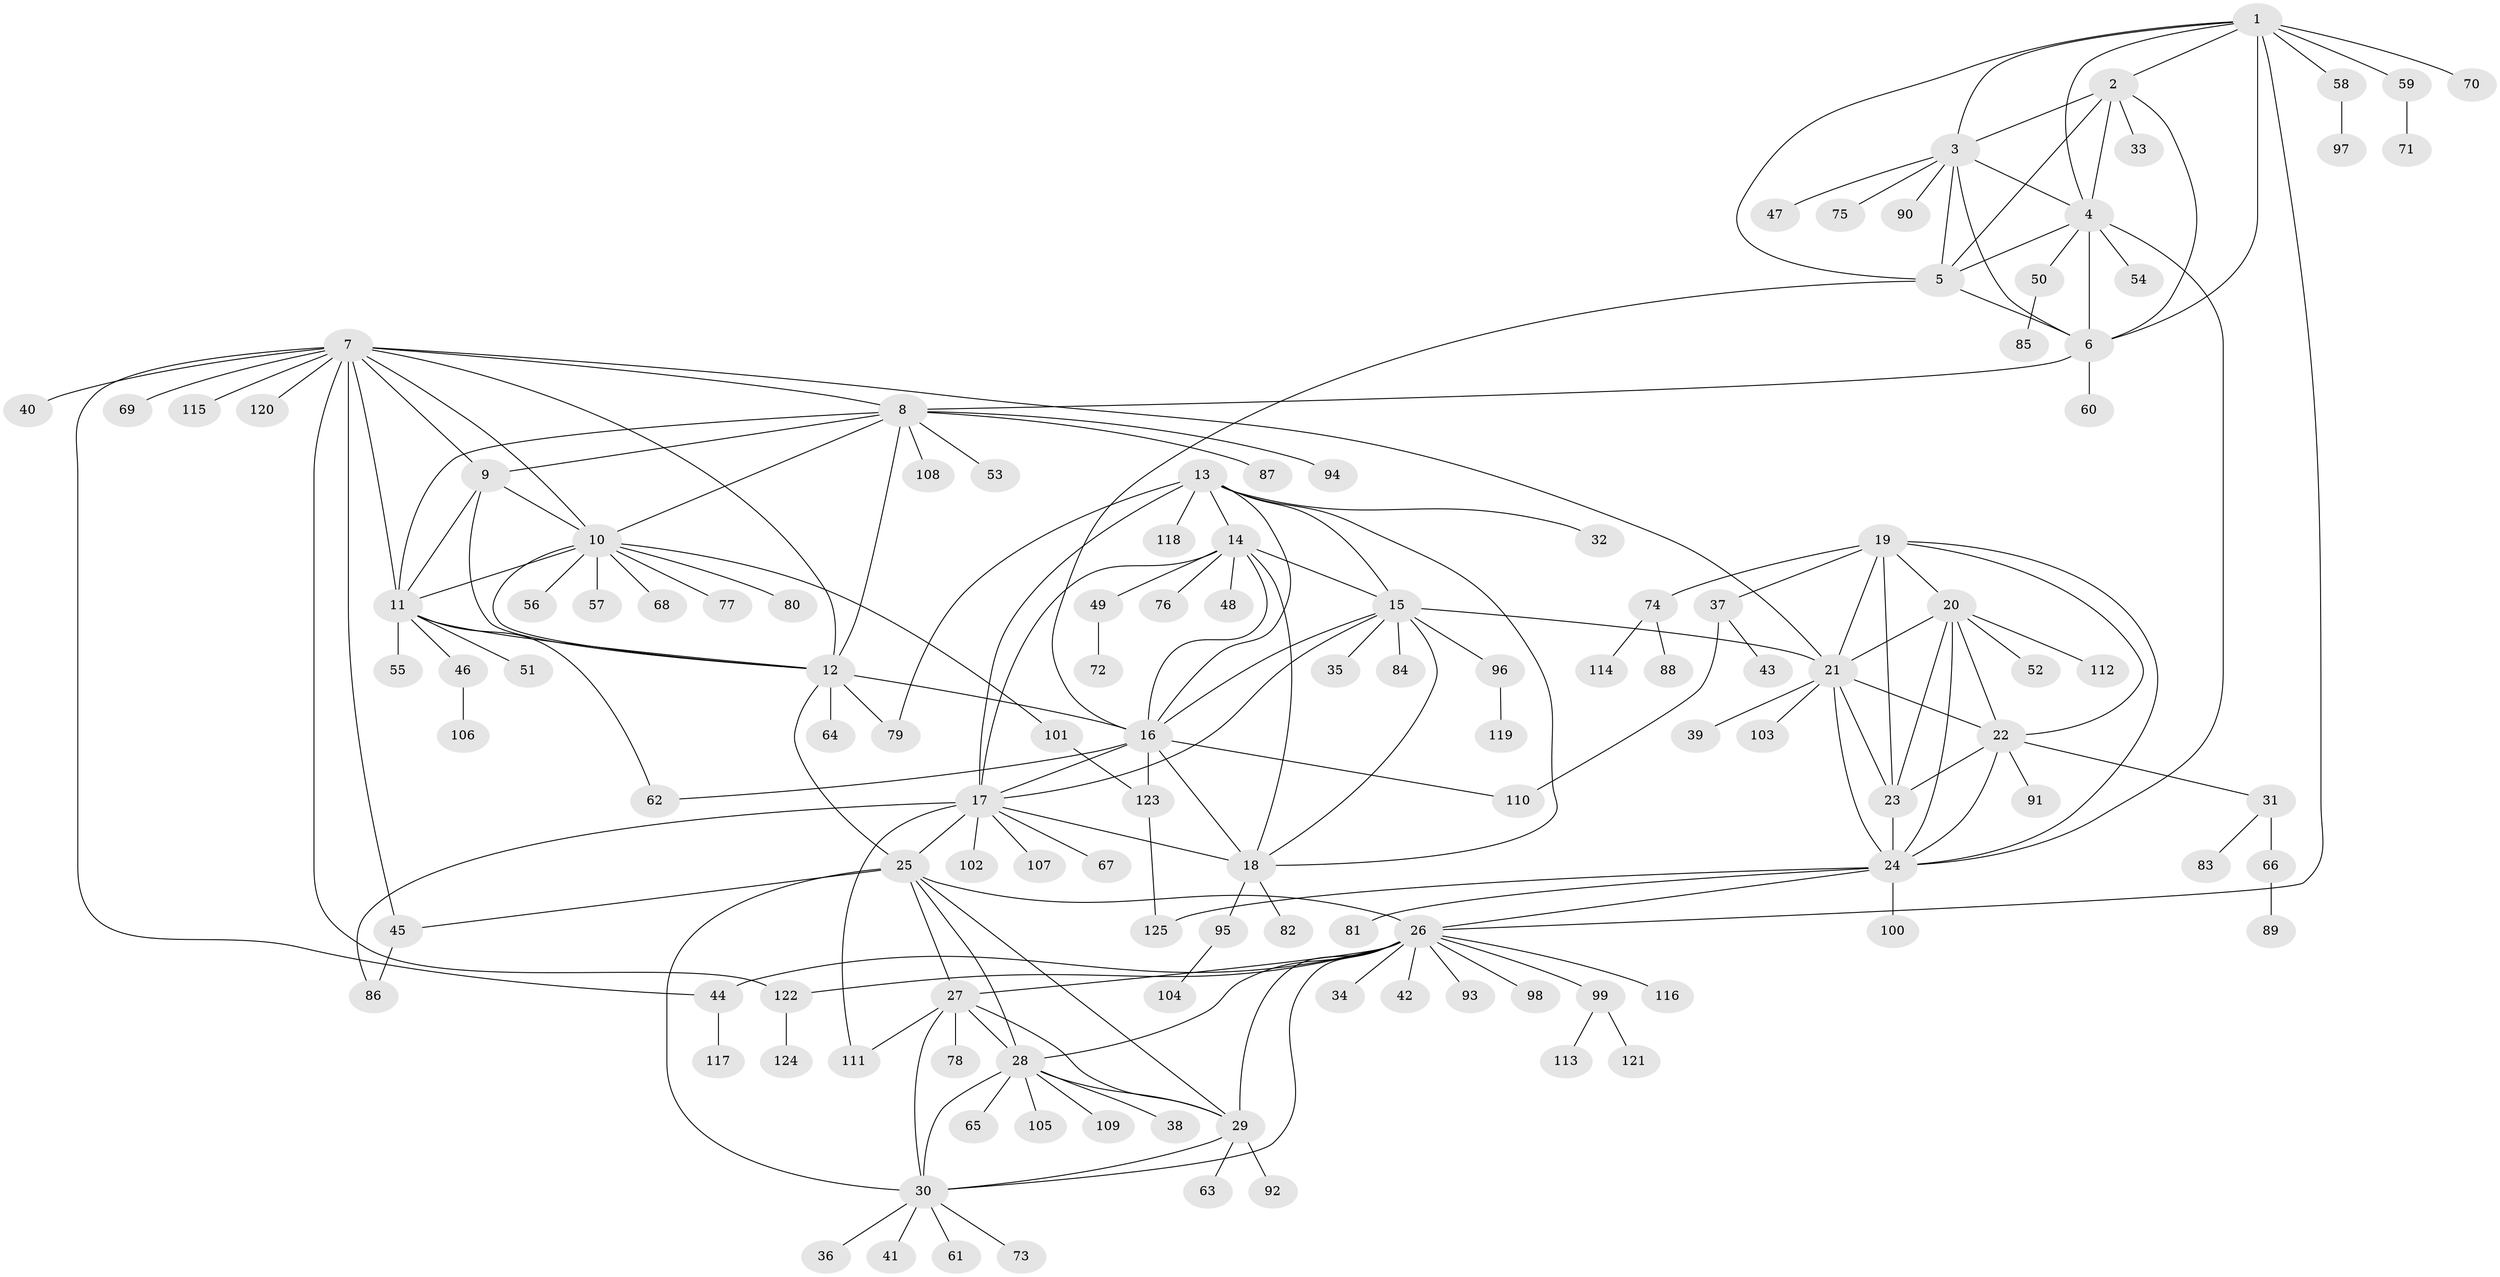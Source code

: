 // coarse degree distribution, {1: 0.62, 10: 0.02, 5: 0.04, 8: 0.02, 9: 0.06, 3: 0.02, 7: 0.06, 4: 0.02, 12: 0.02, 6: 0.04, 2: 0.08}
// Generated by graph-tools (version 1.1) at 2025/37/03/04/25 23:37:46]
// undirected, 125 vertices, 190 edges
graph export_dot {
  node [color=gray90,style=filled];
  1;
  2;
  3;
  4;
  5;
  6;
  7;
  8;
  9;
  10;
  11;
  12;
  13;
  14;
  15;
  16;
  17;
  18;
  19;
  20;
  21;
  22;
  23;
  24;
  25;
  26;
  27;
  28;
  29;
  30;
  31;
  32;
  33;
  34;
  35;
  36;
  37;
  38;
  39;
  40;
  41;
  42;
  43;
  44;
  45;
  46;
  47;
  48;
  49;
  50;
  51;
  52;
  53;
  54;
  55;
  56;
  57;
  58;
  59;
  60;
  61;
  62;
  63;
  64;
  65;
  66;
  67;
  68;
  69;
  70;
  71;
  72;
  73;
  74;
  75;
  76;
  77;
  78;
  79;
  80;
  81;
  82;
  83;
  84;
  85;
  86;
  87;
  88;
  89;
  90;
  91;
  92;
  93;
  94;
  95;
  96;
  97;
  98;
  99;
  100;
  101;
  102;
  103;
  104;
  105;
  106;
  107;
  108;
  109;
  110;
  111;
  112;
  113;
  114;
  115;
  116;
  117;
  118;
  119;
  120;
  121;
  122;
  123;
  124;
  125;
  1 -- 2;
  1 -- 3;
  1 -- 4;
  1 -- 5;
  1 -- 6;
  1 -- 26;
  1 -- 58;
  1 -- 59;
  1 -- 70;
  2 -- 3;
  2 -- 4;
  2 -- 5;
  2 -- 6;
  2 -- 33;
  3 -- 4;
  3 -- 5;
  3 -- 6;
  3 -- 47;
  3 -- 75;
  3 -- 90;
  4 -- 5;
  4 -- 6;
  4 -- 24;
  4 -- 50;
  4 -- 54;
  5 -- 6;
  5 -- 16;
  6 -- 8;
  6 -- 60;
  7 -- 8;
  7 -- 9;
  7 -- 10;
  7 -- 11;
  7 -- 12;
  7 -- 21;
  7 -- 40;
  7 -- 44;
  7 -- 45;
  7 -- 69;
  7 -- 115;
  7 -- 120;
  7 -- 122;
  8 -- 9;
  8 -- 10;
  8 -- 11;
  8 -- 12;
  8 -- 53;
  8 -- 87;
  8 -- 94;
  8 -- 108;
  9 -- 10;
  9 -- 11;
  9 -- 12;
  10 -- 11;
  10 -- 12;
  10 -- 56;
  10 -- 57;
  10 -- 68;
  10 -- 77;
  10 -- 80;
  10 -- 101;
  11 -- 12;
  11 -- 46;
  11 -- 51;
  11 -- 55;
  11 -- 62;
  12 -- 16;
  12 -- 25;
  12 -- 64;
  12 -- 79;
  13 -- 14;
  13 -- 15;
  13 -- 16;
  13 -- 17;
  13 -- 18;
  13 -- 32;
  13 -- 79;
  13 -- 118;
  14 -- 15;
  14 -- 16;
  14 -- 17;
  14 -- 18;
  14 -- 48;
  14 -- 49;
  14 -- 76;
  15 -- 16;
  15 -- 17;
  15 -- 18;
  15 -- 21;
  15 -- 35;
  15 -- 84;
  15 -- 96;
  16 -- 17;
  16 -- 18;
  16 -- 62;
  16 -- 110;
  16 -- 123;
  17 -- 18;
  17 -- 25;
  17 -- 67;
  17 -- 86;
  17 -- 102;
  17 -- 107;
  17 -- 111;
  18 -- 82;
  18 -- 95;
  19 -- 20;
  19 -- 21;
  19 -- 22;
  19 -- 23;
  19 -- 24;
  19 -- 37;
  19 -- 74;
  20 -- 21;
  20 -- 22;
  20 -- 23;
  20 -- 24;
  20 -- 52;
  20 -- 112;
  21 -- 22;
  21 -- 23;
  21 -- 24;
  21 -- 39;
  21 -- 103;
  22 -- 23;
  22 -- 24;
  22 -- 31;
  22 -- 91;
  23 -- 24;
  24 -- 26;
  24 -- 81;
  24 -- 100;
  24 -- 125;
  25 -- 26;
  25 -- 27;
  25 -- 28;
  25 -- 29;
  25 -- 30;
  25 -- 45;
  26 -- 27;
  26 -- 28;
  26 -- 29;
  26 -- 30;
  26 -- 34;
  26 -- 42;
  26 -- 44;
  26 -- 93;
  26 -- 98;
  26 -- 99;
  26 -- 116;
  26 -- 122;
  27 -- 28;
  27 -- 29;
  27 -- 30;
  27 -- 78;
  27 -- 111;
  28 -- 29;
  28 -- 30;
  28 -- 38;
  28 -- 65;
  28 -- 105;
  28 -- 109;
  29 -- 30;
  29 -- 63;
  29 -- 92;
  30 -- 36;
  30 -- 41;
  30 -- 61;
  30 -- 73;
  31 -- 66;
  31 -- 83;
  37 -- 43;
  37 -- 110;
  44 -- 117;
  45 -- 86;
  46 -- 106;
  49 -- 72;
  50 -- 85;
  58 -- 97;
  59 -- 71;
  66 -- 89;
  74 -- 88;
  74 -- 114;
  95 -- 104;
  96 -- 119;
  99 -- 113;
  99 -- 121;
  101 -- 123;
  122 -- 124;
  123 -- 125;
}
